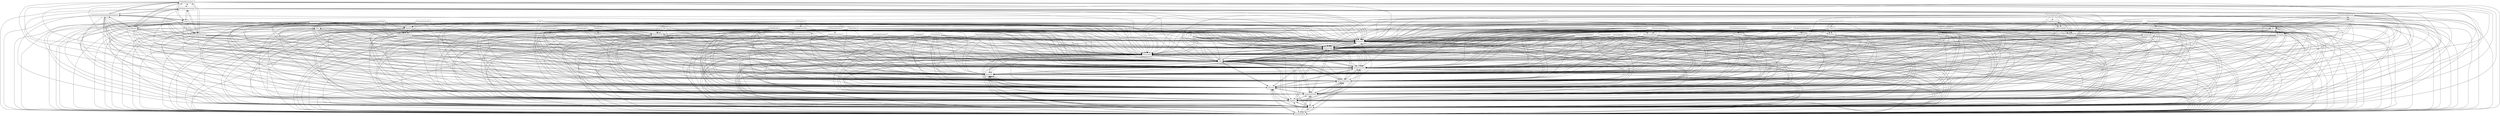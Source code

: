 digraph{
graph [rankdir=TB];
node [shape=box];
edge [arrowhead=normal];
0[label="Performancecritical",]
1[label="Onlinepayments",]
2[label="Persistence",]
3[label="Relationaldata",]
4[label="Thirdpartywebdesigner",]
5[label="Existingdataschema",]
6[label="Newdata",]
7[label="Bulkemail",]
8[label="Newmessagingsystem",]
9[label="Springbatch",]
10[label="Integrationwithexistingsystems",]
11[label="YQL",]
12[label="Bulkprocessing",]
13[label="Opensystem",]
14[label="Businesslogic",]
15[label="SpringWebFlow",]
16[label="Legalrequirement",]
17[label="AJAX",]
18[label="DOMParser",]
19[label="Pageflows",]
20[label="Loadbalancing",]
21[label="Externalhostingathostingprovider",]
22[label="JMS",]
23[label="Businesscontinuity",]
24[label="Security",]
25[label="Email",]
26[label="Newdesign",]
27[label="GoogleWebToolkit",]
28[label="Hibernate",]
29[label="Internalhostingatcustomer",]
30[label="Performancetesting",]
31[label="Distributedtransactions",]
32[label="Highavailability",]
33[label="ApacheMQ",]
34[label="Dataprocessing",]
35[label="JQuery",]
36[label="NakedObjectspattern",]
37[label="Existingdesign",]
38[label="Existingdata",]
39[label="Lookuptables",]
40[label="Relationaldatabase",]
41[label="Manualtransformationsbetweenlayers",]
42[label="Transactions",]
43[label="Usersessions",]
44[label="Existingmessagingsystem",]
45[label="Customlogic",]
46[label="Datamodel",]
47[label="JSONtoJavaconversions",]
48[label="Automatictransformationsbetweenlayers",]
49[label="Springframework",]
50[label="Transactionsecurity",]
51[label="Droolsrulesengine",]
52[label="SelfprovidedRDBMS",]
53[label="JSONrepresentation",]
54[label="Messaging",]
55[label="Businessrequirement",]
56[label="CustomerprovidedRDBMS",]
57[label="JPAbeans",]
58[label="Datasecurity",]
59[label="Core",]
60[label="New",]
61[label="Sessionreplication",]
62[label="Dataconversion",]
63[label="SAXParser",]
64[label="Text",]
65[label="HSQLDB",]
66[label="jsonlib",]
67[label="Existing",]
68[label="Presentation",]
69[label="Hosting",]
70[label="Closedsystem",]
71[label="Tomcat",]
72[label="Clustering",]
73[label="XML",]
74[label="Businessrules",]
75[label="Identitymanagement",]
76[label="Newdataschema",]
0->2[label="",]
0->14[label="",]
0->15[label="",]
0->17[label="",]
0->19[label="",]
0->27[label="",]
0->28[label="",]
0->30[label="",]
0->40[label="",]
0->46[label="",]
0->49[label="",]
0->59[label="",]
0->68[label="",]
1->2[label="",]
1->14[label="",]
1->15[label="",]
1->17[label="",]
1->19[label="",]
1->27[label="",]
1->28[label="",]
1->40[label="",]
1->46[label="",]
1->49[label="",]
1->59[label="",]
1->68[label="",]
2->14[label="",]
2->15[label="",]
2->17[label="",]
2->19[label="",]
2->27[label="",]
2->28[label="",]
2->40[label="",]
2->46[label="",]
2->49[label="",]
2->59[label="",]
2->68[label="",]
3->2[label="",]
3->14[label="",]
3->15[label="",]
3->17[label="",]
3->19[label="",]
3->27[label="",]
3->28[label="",]
3->34[label="",]
3->40[label="",]
3->46[label="",]
3->49[label="",]
3->59[label="",]
3->68[label="",]
4->2[label="",]
4->14[label="",]
4->15[label="",]
4->17[label="",]
4->19[label="",]
4->26[label="",]
4->27[label="",]
4->28[label="",]
4->40[label="",]
4->46[label="",]
4->49[label="",]
4->59[label="",]
4->68[label="",]
5->2[label="",]
5->14[label="",]
5->15[label="",]
5->17[label="",]
5->19[label="",]
5->27[label="",]
5->28[label="",]
5->40[label="",]
5->46[label="",]
5->49[label="",]
5->59[label="",]
5->68[label="",]
6->2[label="",]
6->14[label="",]
6->15[label="",]
6->17[label="",]
6->19[label="",]
6->27[label="",]
6->28[label="",]
6->39[label="",]
6->40[label="",]
6->46[label="",]
6->49[label="",]
6->59[label="",]
6->68[label="",]
7->2[label="",]
7->14[label="",]
7->15[label="",]
7->17[label="",]
7->19[label="",]
7->25[label="",]
7->27[label="",]
7->28[label="",]
7->40[label="",]
7->46[label="",]
7->49[label="",]
7->59[label="",]
7->68[label="",]
8->2[label="",]
8->14[label="",]
8->15[label="",]
8->17[label="",]
8->19[label="",]
8->22[label="",]
8->27[label="",]
8->28[label="",]
8->33[label="",]
8->40[label="",]
8->46[label="",]
8->49[label="",]
8->54[label="",]
8->59[label="",]
8->68[label="",]
9->2[label="",]
9->12[label="",]
9->14[label="",]
9->15[label="",]
9->17[label="",]
9->19[label="",]
9->27[label="",]
9->28[label="",]
9->34[label="",]
9->40[label="",]
9->46[label="",]
9->49[label="",]
9->59[label="",]
9->68[label="",]
10->2[label="",]
10->14[label="",]
10->15[label="",]
10->17[label="",]
10->19[label="",]
10->27[label="",]
10->28[label="",]
10->40[label="",]
10->46[label="",]
10->49[label="",]
10->59[label="",]
10->68[label="",]
11->2[label="",]
11->14[label="",]
11->15[label="",]
11->17[label="",]
11->19[label="",]
11->27[label="",]
11->28[label="",]
11->40[label="",]
11->46[label="",]
11->49[label="",]
11->59[label="",]
11->68[label="",]
12->2[label="",]
12->9[label="",]
12->14[label="",]
12->15[label="",]
12->17[label="",]
12->19[label="",]
12->27[label="",]
12->28[label="",]
12->34[label="",]
12->40[label="",]
12->46[label="",]
12->49[label="",]
12->59[label="",]
12->68[label="",]
13->2[label="",]
13->10[label="",]
13->14[label="",]
13->15[label="",]
13->17[label="",]
13->19[label="",]
13->27[label="",]
13->28[label="",]
13->40[label="",]
13->46[label="",]
13->49[label="",]
13->59[label="",]
13->68[label="",]
14->2[label="",]
14->15[label="",]
14->17[label="",]
14->19[label="",]
14->27[label="",]
14->28[label="",]
14->40[label="",]
14->46[label="",]
14->49[label="",]
14->59[label="",]
14->68[label="",]
15->2[label="",]
15->14[label="",]
15->17[label="",]
15->19[label="",]
15->27[label="",]
15->28[label="",]
15->40[label="",]
15->46[label="",]
15->49[label="",]
15->59[label="",]
15->68[label="",]
16->2[label="",]
16->14[label="",]
16->15[label="",]
16->17[label="",]
16->19[label="",]
16->23[label="",]
16->27[label="",]
16->28[label="",]
16->40[label="",]
16->46[label="",]
16->49[label="",]
16->59[label="",]
16->68[label="",]
17->2[label="",]
17->14[label="",]
17->15[label="",]
17->19[label="",]
17->27[label="",]
17->28[label="",]
17->40[label="",]
17->46[label="",]
17->49[label="",]
17->59[label="",]
17->68[label="",]
18->2[label="",]
18->14[label="",]
18->15[label="",]
18->17[label="",]
18->19[label="",]
18->27[label="",]
18->28[label="",]
18->34[label="",]
18->40[label="",]
18->46[label="",]
18->49[label="",]
18->59[label="",]
18->68[label="",]
18->73[label="",]
19->2[label="",]
19->14[label="",]
19->15[label="",]
19->17[label="",]
19->27[label="",]
19->28[label="",]
19->40[label="",]
19->46[label="",]
19->49[label="",]
19->59[label="",]
19->68[label="",]
20->2[label="",]
20->14[label="",]
20->15[label="",]
20->17[label="",]
20->19[label="",]
20->27[label="",]
20->28[label="",]
20->32[label="",]
20->40[label="",]
20->46[label="",]
20->49[label="",]
20->59[label="",]
20->68[label="",]
20->72[label="",]
21->2[label="",]
21->14[label="",]
21->15[label="",]
21->17[label="",]
21->19[label="",]
21->27[label="",]
21->28[label="",]
21->40[label="",]
21->46[label="",]
21->49[label="",]
21->59[label="",]
21->68[label="",]
21->69[label="",]
21->71[label="",]
22->2[label="",]
22->14[label="",]
22->15[label="",]
22->17[label="",]
22->19[label="",]
22->27[label="",]
22->28[label="",]
22->40[label="",]
22->46[label="",]
22->49[label="",]
22->54[label="",]
22->59[label="",]
22->68[label="",]
23->2[label="",]
23->14[label="",]
23->15[label="",]
23->17[label="",]
23->19[label="",]
23->27[label="",]
23->28[label="",]
23->40[label="",]
23->46[label="",]
23->49[label="",]
23->59[label="",]
23->68[label="",]
24->2[label="",]
24->14[label="",]
24->15[label="",]
24->17[label="",]
24->19[label="",]
24->27[label="",]
24->28[label="",]
24->40[label="",]
24->46[label="",]
24->49[label="",]
24->59[label="",]
24->68[label="",]
24->75[label="",]
25->2[label="",]
25->14[label="",]
25->15[label="",]
25->17[label="",]
25->19[label="",]
25->27[label="",]
25->28[label="",]
25->40[label="",]
25->46[label="",]
25->49[label="",]
25->59[label="",]
25->68[label="",]
26->2[label="",]
26->4[label="",]
26->14[label="",]
26->15[label="",]
26->17[label="",]
26->19[label="",]
26->27[label="",]
26->28[label="",]
26->40[label="",]
26->46[label="",]
26->49[label="",]
26->59[label="",]
26->68[label="",]
27->2[label="",]
27->14[label="",]
27->15[label="",]
27->17[label="",]
27->19[label="",]
27->28[label="",]
27->40[label="",]
27->46[label="",]
27->49[label="",]
27->59[label="",]
27->68[label="",]
28->2[label="",]
28->14[label="",]
28->15[label="",]
28->17[label="",]
28->19[label="",]
28->27[label="",]
28->40[label="",]
28->46[label="",]
28->49[label="",]
28->59[label="",]
28->68[label="",]
29->2[label="",]
29->14[label="",]
29->15[label="",]
29->17[label="",]
29->19[label="",]
29->27[label="",]
29->28[label="",]
29->40[label="",]
29->46[label="",]
29->49[label="",]
29->59[label="",]
29->68[label="",]
29->69[label="",]
30->0[label="",]
30->2[label="",]
30->14[label="",]
30->15[label="",]
30->17[label="",]
30->19[label="",]
30->27[label="",]
30->28[label="",]
30->40[label="",]
30->46[label="",]
30->49[label="",]
30->59[label="",]
30->68[label="",]
31->2[label="",]
31->14[label="",]
31->15[label="",]
31->17[label="",]
31->19[label="",]
31->27[label="",]
31->28[label="",]
31->40[label="",]
31->42[label="",]
31->46[label="",]
31->49[label="",]
31->59[label="",]
31->68[label="",]
32->2[label="",]
32->14[label="",]
32->15[label="",]
32->17[label="",]
32->19[label="",]
32->20[label="",]
32->27[label="",]
32->28[label="",]
32->40[label="",]
32->46[label="",]
32->49[label="",]
32->59[label="",]
32->68[label="",]
32->72[label="",]
33->2[label="",]
33->8[label="",]
33->14[label="",]
33->15[label="",]
33->17[label="",]
33->19[label="",]
33->22[label="",]
33->27[label="",]
33->28[label="",]
33->40[label="",]
33->46[label="",]
33->49[label="",]
33->54[label="",]
33->59[label="",]
33->68[label="",]
34->2[label="",]
34->14[label="",]
34->15[label="",]
34->17[label="",]
34->19[label="",]
34->27[label="",]
34->28[label="",]
34->40[label="",]
34->46[label="",]
34->49[label="",]
34->59[label="",]
34->68[label="",]
35->2[label="",]
35->14[label="",]
35->15[label="",]
35->17[label="",]
35->19[label="",]
35->27[label="",]
35->28[label="",]
35->40[label="",]
35->46[label="",]
35->49[label="",]
35->59[label="",]
35->68[label="",]
36->2[label="",]
36->14[label="",]
36->15[label="",]
36->17[label="",]
36->19[label="",]
36->27[label="",]
36->28[label="",]
36->40[label="",]
36->46[label="",]
36->47[label="",]
36->48[label="",]
36->49[label="",]
36->53[label="",]
36->57[label="",]
36->59[label="",]
36->66[label="",]
36->68[label="",]
37->2[label="",]
37->14[label="",]
37->15[label="",]
37->17[label="",]
37->19[label="",]
37->27[label="",]
37->28[label="",]
37->40[label="",]
37->46[label="",]
37->49[label="",]
37->59[label="",]
37->68[label="",]
38->2[label="",]
38->14[label="",]
38->15[label="",]
38->17[label="",]
38->19[label="",]
38->27[label="",]
38->28[label="",]
38->39[label="",]
38->40[label="",]
38->46[label="",]
38->49[label="",]
38->59[label="",]
38->68[label="",]
39->2[label="",]
39->14[label="",]
39->15[label="",]
39->17[label="",]
39->19[label="",]
39->27[label="",]
39->28[label="",]
39->40[label="",]
39->46[label="",]
39->49[label="",]
39->59[label="",]
39->68[label="",]
40->2[label="",]
40->14[label="",]
40->15[label="",]
40->17[label="",]
40->19[label="",]
40->27[label="",]
40->28[label="",]
40->46[label="",]
40->49[label="",]
40->59[label="",]
40->68[label="",]
41->2[label="",]
41->14[label="",]
41->15[label="",]
41->17[label="",]
41->19[label="",]
41->27[label="",]
41->28[label="",]
41->40[label="",]
41->46[label="",]
41->49[label="",]
41->59[label="",]
41->68[label="",]
42->2[label="",]
42->14[label="",]
42->15[label="",]
42->17[label="",]
42->19[label="",]
42->27[label="",]
42->28[label="",]
42->40[label="",]
42->46[label="",]
42->49[label="",]
42->59[label="",]
42->68[label="",]
43->2[label="",]
43->14[label="",]
43->15[label="",]
43->17[label="",]
43->19[label="",]
43->27[label="",]
43->28[label="",]
43->40[label="",]
43->46[label="",]
43->49[label="",]
43->59[label="",]
43->68[label="",]
44->2[label="",]
44->14[label="",]
44->15[label="",]
44->17[label="",]
44->19[label="",]
44->22[label="",]
44->27[label="",]
44->28[label="",]
44->40[label="",]
44->46[label="",]
44->49[label="",]
44->54[label="",]
44->59[label="",]
44->68[label="",]
45->2[label="",]
45->14[label="",]
45->15[label="",]
45->17[label="",]
45->19[label="",]
45->27[label="",]
45->28[label="",]
45->40[label="",]
45->46[label="",]
45->49[label="",]
45->59[label="",]
45->68[label="",]
46->2[label="",]
46->14[label="",]
46->15[label="",]
46->17[label="",]
46->19[label="",]
46->27[label="",]
46->28[label="",]
46->40[label="",]
46->49[label="",]
46->59[label="",]
46->68[label="",]
47->2[label="",]
47->14[label="",]
47->15[label="",]
47->17[label="",]
47->19[label="",]
47->27[label="",]
47->28[label="",]
47->36[label="",]
47->40[label="",]
47->46[label="",]
47->48[label="",]
47->49[label="",]
47->53[label="",]
47->57[label="",]
47->59[label="",]
47->66[label="",]
47->68[label="",]
48->2[label="",]
48->14[label="",]
48->15[label="",]
48->17[label="",]
48->19[label="",]
48->27[label="",]
48->28[label="",]
48->36[label="",]
48->40[label="",]
48->46[label="",]
48->47[label="",]
48->49[label="",]
48->53[label="",]
48->57[label="",]
48->59[label="",]
48->66[label="",]
48->68[label="",]
49->2[label="",]
49->14[label="",]
49->15[label="",]
49->17[label="",]
49->19[label="",]
49->27[label="",]
49->28[label="",]
49->40[label="",]
49->46[label="",]
49->59[label="",]
49->68[label="",]
50->2[label="",]
50->14[label="",]
50->15[label="",]
50->17[label="",]
50->19[label="",]
50->24[label="",]
50->27[label="",]
50->28[label="",]
50->40[label="",]
50->46[label="",]
50->49[label="",]
50->59[label="",]
50->68[label="",]
50->75[label="",]
51->2[label="",]
51->14[label="",]
51->15[label="",]
51->17[label="",]
51->19[label="",]
51->27[label="",]
51->28[label="",]
51->40[label="",]
51->46[label="",]
51->49[label="",]
51->59[label="",]
51->68[label="",]
51->74[label="",]
52->2[label="",]
52->14[label="",]
52->15[label="",]
52->17[label="",]
52->19[label="",]
52->27[label="",]
52->28[label="",]
52->40[label="",]
52->46[label="",]
52->49[label="",]
52->59[label="",]
52->65[label="",]
52->68[label="",]
53->2[label="",]
53->14[label="",]
53->15[label="",]
53->17[label="",]
53->19[label="",]
53->27[label="",]
53->28[label="",]
53->36[label="",]
53->40[label="",]
53->46[label="",]
53->47[label="",]
53->48[label="",]
53->49[label="",]
53->57[label="",]
53->59[label="",]
53->66[label="",]
53->68[label="",]
54->2[label="",]
54->14[label="",]
54->15[label="",]
54->17[label="",]
54->19[label="",]
54->22[label="",]
54->27[label="",]
54->28[label="",]
54->40[label="",]
54->46[label="",]
54->49[label="",]
54->59[label="",]
54->68[label="",]
55->2[label="",]
55->14[label="",]
55->15[label="",]
55->17[label="",]
55->19[label="",]
55->23[label="",]
55->27[label="",]
55->28[label="",]
55->40[label="",]
55->46[label="",]
55->49[label="",]
55->59[label="",]
55->68[label="",]
56->2[label="",]
56->14[label="",]
56->15[label="",]
56->17[label="",]
56->19[label="",]
56->27[label="",]
56->28[label="",]
56->40[label="",]
56->46[label="",]
56->49[label="",]
56->59[label="",]
56->68[label="",]
57->2[label="",]
57->14[label="",]
57->15[label="",]
57->17[label="",]
57->19[label="",]
57->27[label="",]
57->28[label="",]
57->36[label="",]
57->40[label="",]
57->46[label="",]
57->47[label="",]
57->48[label="",]
57->49[label="",]
57->53[label="",]
57->59[label="",]
57->66[label="",]
57->68[label="",]
58->2[label="",]
58->14[label="",]
58->15[label="",]
58->17[label="",]
58->19[label="",]
58->24[label="",]
58->27[label="",]
58->28[label="",]
58->40[label="",]
58->46[label="",]
58->49[label="",]
58->59[label="",]
58->68[label="",]
58->75[label="",]
59->2[label="",]
59->14[label="",]
59->15[label="",]
59->17[label="",]
59->19[label="",]
59->27[label="",]
59->28[label="",]
59->40[label="",]
59->46[label="",]
59->49[label="",]
59->68[label="",]
60->2[label="",]
60->14[label="",]
60->15[label="",]
60->17[label="",]
60->19[label="",]
60->24[label="",]
60->27[label="",]
60->28[label="",]
60->40[label="",]
60->46[label="",]
60->49[label="",]
60->59[label="",]
60->68[label="",]
60->75[label="",]
61->2[label="",]
61->14[label="",]
61->15[label="",]
61->17[label="",]
61->19[label="",]
61->20[label="",]
61->27[label="",]
61->28[label="",]
61->32[label="",]
61->40[label="",]
61->46[label="",]
61->49[label="",]
61->59[label="",]
61->68[label="",]
61->72[label="",]
62->2[label="",]
62->14[label="",]
62->15[label="",]
62->17[label="",]
62->19[label="",]
62->27[label="",]
62->28[label="",]
62->38[label="",]
62->39[label="",]
62->40[label="",]
62->46[label="",]
62->49[label="",]
62->59[label="",]
62->68[label="",]
63->2[label="",]
63->14[label="",]
63->15[label="",]
63->17[label="",]
63->19[label="",]
63->27[label="",]
63->28[label="",]
63->34[label="",]
63->40[label="",]
63->46[label="",]
63->49[label="",]
63->59[label="",]
63->68[label="",]
63->73[label="",]
64->2[label="",]
64->14[label="",]
64->15[label="",]
64->17[label="",]
64->19[label="",]
64->27[label="",]
64->28[label="",]
64->34[label="",]
64->40[label="",]
64->46[label="",]
64->49[label="",]
64->59[label="",]
64->68[label="",]
65->2[label="",]
65->14[label="",]
65->15[label="",]
65->17[label="",]
65->19[label="",]
65->27[label="",]
65->28[label="",]
65->40[label="",]
65->46[label="",]
65->49[label="",]
65->52[label="",]
65->59[label="",]
65->68[label="",]
66->2[label="",]
66->14[label="",]
66->15[label="",]
66->17[label="",]
66->19[label="",]
66->27[label="",]
66->28[label="",]
66->36[label="",]
66->40[label="",]
66->46[label="",]
66->47[label="",]
66->48[label="",]
66->49[label="",]
66->53[label="",]
66->57[label="",]
66->59[label="",]
66->68[label="",]
67->2[label="",]
67->14[label="",]
67->15[label="",]
67->17[label="",]
67->19[label="",]
67->24[label="",]
67->27[label="",]
67->28[label="",]
67->40[label="",]
67->46[label="",]
67->49[label="",]
67->59[label="",]
67->68[label="",]
67->75[label="",]
68->2[label="",]
68->14[label="",]
68->15[label="",]
68->17[label="",]
68->19[label="",]
68->27[label="",]
68->28[label="",]
68->40[label="",]
68->46[label="",]
68->49[label="",]
68->59[label="",]
69->2[label="",]
69->14[label="",]
69->15[label="",]
69->17[label="",]
69->19[label="",]
69->27[label="",]
69->28[label="",]
69->40[label="",]
69->46[label="",]
69->49[label="",]
69->59[label="",]
69->68[label="",]
70->2[label="",]
70->10[label="",]
70->14[label="",]
70->15[label="",]
70->17[label="",]
70->19[label="",]
70->27[label="",]
70->28[label="",]
70->40[label="",]
70->46[label="",]
70->49[label="",]
70->59[label="",]
70->68[label="",]
71->2[label="",]
71->14[label="",]
71->15[label="",]
71->17[label="",]
71->19[label="",]
71->21[label="",]
71->27[label="",]
71->28[label="",]
71->40[label="",]
71->46[label="",]
71->49[label="",]
71->59[label="",]
71->68[label="",]
71->69[label="",]
72->2[label="",]
72->14[label="",]
72->15[label="",]
72->17[label="",]
72->19[label="",]
72->20[label="",]
72->27[label="",]
72->28[label="",]
72->32[label="",]
72->40[label="",]
72->46[label="",]
72->49[label="",]
72->59[label="",]
72->68[label="",]
73->2[label="",]
73->14[label="",]
73->15[label="",]
73->17[label="",]
73->19[label="",]
73->27[label="",]
73->28[label="",]
73->34[label="",]
73->40[label="",]
73->46[label="",]
73->49[label="",]
73->59[label="",]
73->68[label="",]
74->2[label="",]
74->14[label="",]
74->15[label="",]
74->17[label="",]
74->19[label="",]
74->27[label="",]
74->28[label="",]
74->40[label="",]
74->46[label="",]
74->49[label="",]
74->51[label="",]
74->59[label="",]
74->68[label="",]
75->2[label="",]
75->14[label="",]
75->15[label="",]
75->17[label="",]
75->19[label="",]
75->24[label="",]
75->27[label="",]
75->28[label="",]
75->40[label="",]
75->46[label="",]
75->49[label="",]
75->59[label="",]
75->68[label="",]
76->2[label="",]
76->14[label="",]
76->15[label="",]
76->17[label="",]
76->19[label="",]
76->27[label="",]
76->28[label="",]
76->40[label="",]
76->46[label="",]
76->49[label="",]
76->59[label="",]
76->68[label="",]
}
